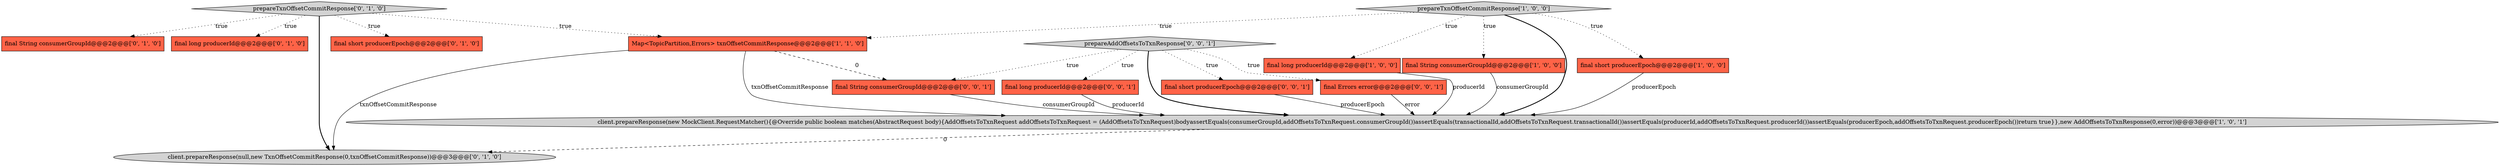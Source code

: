 digraph {
7 [style = filled, label = "prepareTxnOffsetCommitResponse['0', '1', '0']", fillcolor = lightgray, shape = diamond image = "AAA0AAABBB2BBB"];
4 [style = filled, label = "client.prepareResponse(new MockClient.RequestMatcher(){@Override public boolean matches(AbstractRequest body){AddOffsetsToTxnRequest addOffsetsToTxnRequest = (AddOffsetsToTxnRequest)bodyassertEquals(consumerGroupId,addOffsetsToTxnRequest.consumerGroupId())assertEquals(transactionalId,addOffsetsToTxnRequest.transactionalId())assertEquals(producerId,addOffsetsToTxnRequest.producerId())assertEquals(producerEpoch,addOffsetsToTxnRequest.producerEpoch())return true}},new AddOffsetsToTxnResponse(0,error))@@@3@@@['1', '0', '1']", fillcolor = lightgray, shape = ellipse image = "AAA0AAABBB1BBB"];
3 [style = filled, label = "final long producerId@@@2@@@['1', '0', '0']", fillcolor = tomato, shape = box image = "AAA0AAABBB1BBB"];
13 [style = filled, label = "final short producerEpoch@@@2@@@['0', '0', '1']", fillcolor = tomato, shape = box image = "AAA0AAABBB3BBB"];
14 [style = filled, label = "final Errors error@@@2@@@['0', '0', '1']", fillcolor = tomato, shape = box image = "AAA0AAABBB3BBB"];
12 [style = filled, label = "final long producerId@@@2@@@['0', '0', '1']", fillcolor = tomato, shape = box image = "AAA0AAABBB3BBB"];
6 [style = filled, label = "final short producerEpoch@@@2@@@['0', '1', '0']", fillcolor = tomato, shape = box image = "AAA0AAABBB2BBB"];
9 [style = filled, label = "final String consumerGroupId@@@2@@@['0', '1', '0']", fillcolor = tomato, shape = box image = "AAA0AAABBB2BBB"];
11 [style = filled, label = "prepareAddOffsetsToTxnResponse['0', '0', '1']", fillcolor = lightgray, shape = diamond image = "AAA0AAABBB3BBB"];
8 [style = filled, label = "final long producerId@@@2@@@['0', '1', '0']", fillcolor = tomato, shape = box image = "AAA0AAABBB2BBB"];
1 [style = filled, label = "final String consumerGroupId@@@2@@@['1', '0', '0']", fillcolor = tomato, shape = box image = "AAA0AAABBB1BBB"];
15 [style = filled, label = "final String consumerGroupId@@@2@@@['0', '0', '1']", fillcolor = tomato, shape = box image = "AAA0AAABBB3BBB"];
2 [style = filled, label = "prepareTxnOffsetCommitResponse['1', '0', '0']", fillcolor = lightgray, shape = diamond image = "AAA0AAABBB1BBB"];
5 [style = filled, label = "Map<TopicPartition,Errors> txnOffsetCommitResponse@@@2@@@['1', '1', '0']", fillcolor = tomato, shape = box image = "AAA0AAABBB1BBB"];
0 [style = filled, label = "final short producerEpoch@@@2@@@['1', '0', '0']", fillcolor = tomato, shape = box image = "AAA0AAABBB1BBB"];
10 [style = filled, label = "client.prepareResponse(null,new TxnOffsetCommitResponse(0,txnOffsetCommitResponse))@@@3@@@['0', '1', '0']", fillcolor = lightgray, shape = ellipse image = "AAA1AAABBB2BBB"];
5->4 [style = solid, label="txnOffsetCommitResponse"];
11->4 [style = bold, label=""];
2->3 [style = dotted, label="true"];
0->4 [style = solid, label="producerEpoch"];
2->4 [style = bold, label=""];
11->12 [style = dotted, label="true"];
7->10 [style = bold, label=""];
7->8 [style = dotted, label="true"];
4->10 [style = dashed, label="0"];
2->5 [style = dotted, label="true"];
5->10 [style = solid, label="txnOffsetCommitResponse"];
7->9 [style = dotted, label="true"];
7->5 [style = dotted, label="true"];
2->1 [style = dotted, label="true"];
12->4 [style = solid, label="producerId"];
3->4 [style = solid, label="producerId"];
11->14 [style = dotted, label="true"];
1->4 [style = solid, label="consumerGroupId"];
11->15 [style = dotted, label="true"];
15->4 [style = solid, label="consumerGroupId"];
2->0 [style = dotted, label="true"];
11->13 [style = dotted, label="true"];
13->4 [style = solid, label="producerEpoch"];
5->15 [style = dashed, label="0"];
14->4 [style = solid, label="error"];
7->6 [style = dotted, label="true"];
}
